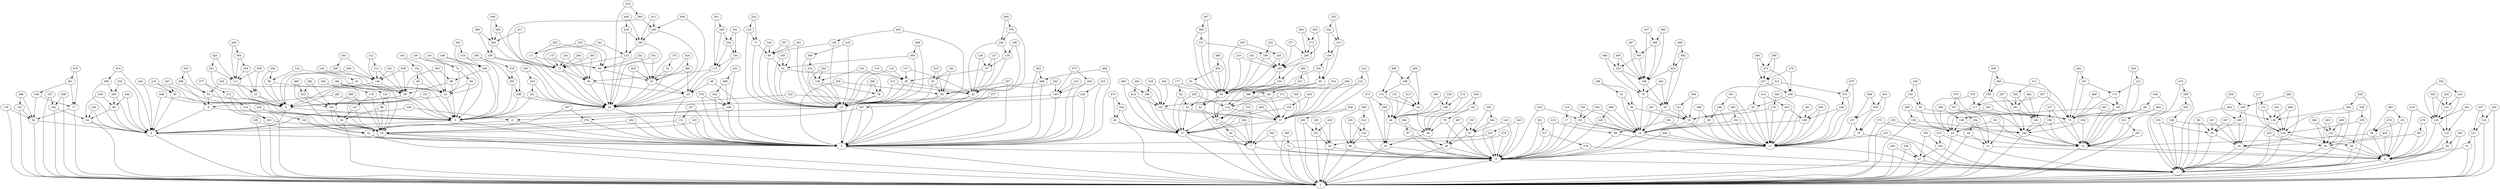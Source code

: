 digraph grafoDorogovtsevMendes_n_500 {
0;
1;
2;
3;
4;
5;
6;
7;
8;
9;
10;
11;
12;
13;
14;
15;
16;
17;
18;
19;
20;
21;
22;
23;
24;
25;
26;
27;
28;
29;
30;
31;
32;
33;
34;
35;
36;
37;
38;
39;
40;
41;
42;
43;
44;
45;
46;
47;
48;
49;
50;
51;
52;
53;
54;
55;
56;
57;
58;
59;
60;
61;
62;
63;
64;
65;
66;
67;
68;
69;
70;
71;
72;
73;
74;
75;
76;
77;
78;
79;
80;
81;
82;
83;
84;
85;
86;
87;
88;
89;
90;
91;
92;
93;
94;
95;
96;
97;
98;
99;
100;
101;
102;
103;
104;
105;
106;
107;
108;
109;
110;
111;
112;
113;
114;
115;
116;
117;
118;
119;
120;
121;
122;
123;
124;
125;
126;
127;
128;
129;
130;
131;
132;
133;
134;
135;
136;
137;
138;
139;
140;
141;
142;
143;
144;
145;
146;
147;
148;
149;
150;
151;
152;
153;
154;
155;
156;
157;
158;
159;
160;
161;
162;
163;
164;
165;
166;
167;
168;
169;
170;
171;
172;
173;
174;
175;
176;
177;
178;
179;
180;
181;
182;
183;
184;
185;
186;
187;
188;
189;
190;
191;
192;
193;
194;
195;
196;
197;
198;
199;
200;
201;
202;
203;
204;
205;
206;
207;
208;
209;
210;
211;
212;
213;
214;
215;
216;
217;
218;
219;
220;
221;
222;
223;
224;
225;
226;
227;
228;
229;
230;
231;
232;
233;
234;
235;
236;
237;
238;
239;
240;
241;
242;
243;
244;
245;
246;
247;
248;
249;
250;
251;
252;
253;
254;
255;
256;
257;
258;
259;
260;
261;
262;
263;
264;
265;
266;
267;
268;
269;
270;
271;
272;
273;
274;
275;
276;
277;
278;
279;
280;
281;
282;
283;
284;
285;
286;
287;
288;
289;
290;
291;
292;
293;
294;
295;
296;
297;
298;
299;
300;
301;
302;
303;
304;
305;
306;
307;
308;
309;
310;
311;
312;
313;
314;
315;
316;
317;
318;
319;
320;
321;
322;
323;
324;
325;
326;
327;
328;
329;
330;
331;
332;
333;
334;
335;
336;
337;
338;
339;
340;
341;
342;
343;
344;
345;
346;
347;
348;
349;
350;
351;
352;
353;
354;
355;
356;
357;
358;
359;
360;
361;
362;
363;
364;
365;
366;
367;
368;
369;
370;
371;
372;
373;
374;
375;
376;
377;
378;
379;
380;
381;
382;
383;
384;
385;
386;
387;
388;
389;
390;
391;
392;
393;
394;
395;
396;
397;
398;
399;
400;
401;
402;
403;
404;
405;
406;
407;
408;
409;
410;
411;
412;
413;
414;
415;
416;
417;
418;
419;
420;
421;
422;
423;
424;
425;
426;
427;
428;
429;
430;
431;
432;
433;
434;
435;
436;
437;
438;
439;
440;
441;
442;
443;
444;
445;
446;
447;
448;
449;
450;
451;
452;
453;
454;
455;
456;
457;
458;
459;
460;
461;
462;
463;
464;
465;
466;
467;
468;
469;
470;
471;
472;
473;
474;
475;
476;
477;
478;
479;
480;
481;
482;
483;
484;
485;
486;
487;
488;
489;
490;
491;
492;
493;
494;
495;
496;
497;
498;
499;
0 -> 1;
1 -> 2;
2 -> 0;
3 -> 2;
3 -> 0;
4 -> 3;
4 -> 2;
5 -> 4;
5 -> 3;
6 -> 1;
6 -> 2;
7 -> 2;
7 -> 0;
8 -> 5;
8 -> 4;
9 -> 5;
9 -> 4;
10 -> 8;
10 -> 5;
11 -> 0;
11 -> 1;
12 -> 6;
12 -> 2;
13 -> 6;
13 -> 2;
14 -> 11;
14 -> 0;
15 -> 5;
15 -> 3;
16 -> 3;
16 -> 2;
17 -> 14;
17 -> 0;
18 -> 11;
18 -> 1;
19 -> 14;
19 -> 11;
20 -> 19;
20 -> 14;
21 -> 4;
21 -> 3;
22 -> 15;
22 -> 3;
23 -> 13;
23 -> 2;
24 -> 5;
24 -> 3;
25 -> 24;
25 -> 3;
26 -> 2;
26 -> 0;
27 -> 7;
27 -> 2;
28 -> 6;
28 -> 1;
29 -> 2;
29 -> 0;
30 -> 28;
30 -> 1;
31 -> 8;
31 -> 5;
32 -> 25;
32 -> 24;
33 -> 2;
33 -> 0;
34 -> 16;
34 -> 2;
35 -> 8;
35 -> 4;
36 -> 33;
36 -> 0;
37 -> 27;
37 -> 7;
38 -> 22;
38 -> 15;
39 -> 13;
39 -> 6;
40 -> 25;
40 -> 24;
41 -> 31;
41 -> 8;
42 -> 3;
42 -> 2;
43 -> 37;
43 -> 27;
44 -> 15;
44 -> 3;
45 -> 27;
45 -> 2;
46 -> 31;
46 -> 8;
47 -> 1;
47 -> 2;
48 -> 36;
48 -> 33;
49 -> 25;
49 -> 3;
50 -> 7;
50 -> 2;
51 -> 6;
51 -> 2;
52 -> 38;
52 -> 15;
53 -> 44;
53 -> 15;
54 -> 4;
54 -> 2;
55 -> 9;
55 -> 5;
56 -> 19;
56 -> 14;
57 -> 50;
57 -> 7;
58 -> 12;
58 -> 2;
59 -> 8;
59 -> 5;
60 -> 14;
60 -> 11;
61 -> 56;
61 -> 14;
62 -> 57;
62 -> 7;
63 -> 62;
63 -> 57;
64 -> 4;
64 -> 2;
65 -> 39;
65 -> 6;
66 -> 6;
66 -> 1;
67 -> 26;
67 -> 0;
68 -> 52;
68 -> 15;
69 -> 31;
69 -> 5;
70 -> 32;
70 -> 24;
71 -> 68;
71 -> 15;
72 -> 2;
72 -> 0;
73 -> 40;
73 -> 24;
74 -> 23;
74 -> 13;
75 -> 69;
75 -> 31;
76 -> 20;
76 -> 14;
77 -> 54;
77 -> 2;
78 -> 15;
78 -> 3;
79 -> 36;
79 -> 0;
80 -> 30;
80 -> 1;
81 -> 6;
81 -> 1;
82 -> 19;
82 -> 11;
83 -> 64;
83 -> 4;
84 -> 6;
84 -> 2;
85 -> 23;
85 -> 13;
86 -> 2;
86 -> 0;
87 -> 26;
87 -> 0;
88 -> 34;
88 -> 16;
89 -> 74;
89 -> 13;
90 -> 32;
90 -> 24;
91 -> 63;
91 -> 62;
92 -> 43;
92 -> 27;
93 -> 48;
93 -> 36;
94 -> 74;
94 -> 23;
95 -> 63;
95 -> 57;
96 -> 59;
96 -> 5;
97 -> 38;
97 -> 22;
98 -> 11;
98 -> 0;
99 -> 59;
99 -> 8;
100 -> 95;
100 -> 63;
101 -> 37;
101 -> 27;
102 -> 24;
102 -> 3;
103 -> 63;
103 -> 57;
104 -> 37;
104 -> 27;
105 -> 74;
105 -> 13;
106 -> 14;
106 -> 11;
107 -> 11;
107 -> 1;
108 -> 76;
108 -> 20;
109 -> 21;
109 -> 3;
110 -> 38;
110 -> 15;
111 -> 10;
111 -> 8;
112 -> 81;
112 -> 6;
113 -> 40;
113 -> 25;
114 -> 37;
114 -> 27;
115 -> 88;
115 -> 16;
116 -> 17;
116 -> 14;
117 -> 74;
117 -> 23;
118 -> 66;
118 -> 1;
119 -> 71;
119 -> 15;
120 -> 84;
120 -> 6;
121 -> 51;
121 -> 2;
122 -> 99;
122 -> 59;
123 -> 19;
123 -> 14;
124 -> 121;
124 -> 2;
125 -> 120;
125 -> 6;
126 -> 97;
126 -> 22;
127 -> 97;
127 -> 22;
128 -> 73;
128 -> 40;
129 -> 78;
129 -> 15;
130 -> 118;
130 -> 1;
131 -> 16;
131 -> 3;
132 -> 54;
132 -> 2;
133 -> 73;
133 -> 24;
134 -> 75;
134 -> 31;
135 -> 94;
135 -> 23;
136 -> 97;
136 -> 22;
137 -> 38;
137 -> 22;
138 -> 100;
138 -> 95;
139 -> 23;
139 -> 13;
140 -> 67;
140 -> 0;
141 -> 125;
141 -> 120;
142 -> 103;
142 -> 63;
143 -> 41;
143 -> 31;
144 -> 113;
144 -> 25;
145 -> 15;
145 -> 3;
146 -> 59;
146 -> 8;
147 -> 34;
147 -> 16;
148 -> 68;
148 -> 15;
149 -> 13;
149 -> 2;
150 -> 149;
150 -> 2;
151 -> 93;
151 -> 48;
152 -> 86;
152 -> 0;
153 -> 14;
153 -> 0;
154 -> 46;
154 -> 31;
155 -> 67;
155 -> 26;
156 -> 75;
156 -> 31;
157 -> 18;
157 -> 11;
158 -> 77;
158 -> 54;
159 -> 153;
159 -> 14;
160 -> 52;
160 -> 15;
161 -> 34;
161 -> 16;
162 -> 64;
162 -> 2;
163 -> 42;
163 -> 3;
164 -> 154;
164 -> 31;
165 -> 114;
165 -> 37;
166 -> 21;
166 -> 4;
167 -> 29;
167 -> 2;
168 -> 118;
168 -> 1;
169 -> 111;
169 -> 10;
170 -> 70;
170 -> 32;
171 -> 90;
171 -> 24;
172 -> 130;
172 -> 118;
173 -> 105;
173 -> 74;
174 -> 93;
174 -> 48;
175 -> 73;
175 -> 40;
176 -> 147;
176 -> 16;
177 -> 92;
177 -> 43;
178 -> 54;
178 -> 2;
179 -> 19;
179 -> 11;
180 -> 30;
180 -> 28;
181 -> 101;
181 -> 37;
182 -> 149;
182 -> 13;
183 -> 16;
183 -> 3;
184 -> 115;
184 -> 16;
185 -> 133;
185 -> 24;
186 -> 48;
186 -> 36;
187 -> 162;
187 -> 2;
188 -> 61;
188 -> 56;
189 -> 142;
189 -> 63;
190 -> 96;
190 -> 5;
191 -> 79;
191 -> 36;
192 -> 53;
192 -> 44;
193 -> 14;
193 -> 11;
194 -> 58;
194 -> 12;
195 -> 117;
195 -> 74;
196 -> 136;
196 -> 22;
197 -> 173;
197 -> 74;
198 -> 174;
198 -> 93;
199 -> 149;
199 -> 13;
200 -> 167;
200 -> 2;
201 -> 125;
201 -> 120;
202 -> 167;
202 -> 29;
203 -> 16;
203 -> 2;
204 -> 141;
204 -> 125;
205 -> 114;
205 -> 27;
206 -> 82;
206 -> 11;
207 -> 35;
207 -> 8;
208 -> 55;
208 -> 9;
209 -> 146;
209 -> 8;
210 -> 141;
210 -> 125;
211 -> 173;
211 -> 74;
212 -> 146;
212 -> 59;
213 -> 138;
213 -> 95;
214 -> 203;
214 -> 2;
215 -> 38;
215 -> 15;
216 -> 145;
216 -> 3;
217 -> 172;
217 -> 118;
218 -> 35;
218 -> 8;
219 -> 142;
219 -> 63;
220 -> 152;
220 -> 86;
221 -> 181;
221 -> 37;
222 -> 221;
222 -> 37;
223 -> 108;
223 -> 76;
224 -> 153;
224 -> 0;
225 -> 171;
225 -> 90;
226 -> 14;
226 -> 0;
227 -> 199;
227 -> 13;
228 -> 16;
228 -> 2;
229 -> 118;
229 -> 66;
230 -> 47;
230 -> 1;
231 -> 189;
231 -> 63;
232 -> 145;
232 -> 15;
233 -> 149;
233 -> 2;
234 -> 144;
234 -> 113;
235 -> 24;
235 -> 3;
236 -> 99;
236 -> 8;
237 -> 206;
237 -> 82;
238 -> 186;
238 -> 48;
239 -> 180;
239 -> 28;
240 -> 136;
240 -> 22;
241 -> 142;
241 -> 63;
242 -> 213;
242 -> 138;
243 -> 35;
243 -> 4;
244 -> 67;
244 -> 0;
245 -> 142;
245 -> 63;
246 -> 60;
246 -> 11;
247 -> 30;
247 -> 28;
248 -> 106;
248 -> 11;
249 -> 142;
249 -> 103;
250 -> 83;
250 -> 4;
251 -> 24;
251 -> 5;
252 -> 90;
252 -> 32;
253 -> 251;
253 -> 24;
254 -> 129;
254 -> 15;
255 -> 189;
255 -> 142;
256 -> 135;
256 -> 94;
257 -> 194;
257 -> 12;
258 -> 239;
258 -> 180;
259 -> 73;
259 -> 24;
260 -> 259;
260 -> 73;
261 -> 111;
261 -> 8;
262 -> 242;
262 -> 213;
263 -> 168;
263 -> 1;
264 -> 73;
264 -> 40;
265 -> 185;
265 -> 24;
266 -> 260;
266 -> 73;
267 -> 30;
267 -> 28;
268 -> 239;
268 -> 28;
269 -> 181;
269 -> 37;
270 -> 237;
270 -> 206;
271 -> 237;
271 -> 206;
272 -> 214;
272 -> 203;
273 -> 249;
273 -> 142;
274 -> 186;
274 -> 48;
275 -> 248;
275 -> 11;
276 -> 42;
276 -> 3;
277 -> 249;
277 -> 142;
278 -> 0;
278 -> 1;
279 -> 29;
279 -> 0;
280 -> 47;
280 -> 2;
281 -> 106;
281 -> 11;
282 -> 27;
282 -> 7;
283 -> 245;
283 -> 63;
284 -> 87;
284 -> 26;
285 -> 193;
285 -> 11;
286 -> 114;
286 -> 37;
287 -> 13;
287 -> 2;
288 -> 44;
288 -> 3;
289 -> 150;
289 -> 149;
290 -> 271;
290 -> 237;
291 -> 182;
291 -> 149;
292 -> 16;
292 -> 3;
293 -> 145;
293 -> 3;
294 -> 191;
294 -> 36;
295 -> 124;
295 -> 2;
296 -> 132;
296 -> 54;
297 -> 291;
297 -> 149;
298 -> 24;
298 -> 5;
299 -> 48;
299 -> 33;
300 -> 223;
300 -> 108;
301 -> 246;
301 -> 11;
302 -> 291;
302 -> 182;
303 -> 230;
303 -> 47;
304 -> 176;
304 -> 16;
305 -> 74;
305 -> 23;
306 -> 101;
306 -> 27;
307 -> 117;
307 -> 74;
308 -> 162;
308 -> 2;
309 -> 263;
309 -> 1;
310 -> 190;
310 -> 5;
311 -> 302;
311 -> 182;
312 -> 212;
312 -> 146;
313 -> 235;
313 -> 3;
314 -> 129;
314 -> 15;
315 -> 275;
315 -> 11;
316 -> 152;
316 -> 86;
317 -> 278;
317 -> 0;
318 -> 306;
318 -> 101;
319 -> 57;
319 -> 7;
320 -> 141;
320 -> 125;
321 -> 287;
321 -> 13;
322 -> 317;
322 -> 0;
323 -> 161;
323 -> 16;
324 -> 119;
324 -> 71;
325 -> 3;
325 -> 0;
326 -> 44;
326 -> 3;
327 -> 131;
327 -> 3;
328 -> 89;
328 -> 13;
329 -> 211;
329 -> 74;
330 -> 253;
330 -> 24;
331 -> 8;
331 -> 5;
332 -> 129;
332 -> 78;
333 -> 250;
333 -> 4;
334 -> 55;
334 -> 5;
335 -> 30;
335 -> 1;
336 -> 47;
336 -> 2;
337 -> 44;
337 -> 3;
338 -> 149;
338 -> 13;
339 -> 229;
339 -> 118;
340 -> 179;
340 -> 11;
341 -> 133;
341 -> 73;
342 -> 7;
342 -> 0;
343 -> 76;
343 -> 20;
344 -> 45;
344 -> 27;
345 -> 68;
345 -> 15;
346 -> 195;
346 -> 74;
347 -> 276;
347 -> 3;
348 -> 190;
348 -> 5;
349 -> 234;
349 -> 113;
350 -> 298;
350 -> 5;
351 -> 90;
351 -> 32;
352 -> 109;
352 -> 3;
353 -> 73;
353 -> 40;
354 -> 208;
354 -> 55;
355 -> 244;
355 -> 67;
356 -> 210;
356 -> 125;
357 -> 68;
357 -> 52;
358 -> 78;
358 -> 15;
359 -> 106;
359 -> 11;
360 -> 265;
360 -> 24;
361 -> 349;
361 -> 113;
362 -> 130;
362 -> 1;
363 -> 96;
363 -> 59;
364 -> 169;
364 -> 111;
365 -> 273;
365 -> 249;
366 -> 300;
366 -> 108;
367 -> 81;
367 -> 6;
368 -> 139;
368 -> 23;
369 -> 314;
369 -> 15;
370 -> 350;
370 -> 298;
371 -> 43;
371 -> 37;
372 -> 23;
372 -> 2;
373 -> 293;
373 -> 145;
374 -> 117;
374 -> 23;
375 -> 230;
375 -> 1;
376 -> 257;
376 -> 12;
377 -> 272;
377 -> 203;
378 -> 109;
378 -> 3;
379 -> 240;
379 -> 22;
380 -> 231;
380 -> 63;
381 -> 68;
381 -> 15;
382 -> 323;
382 -> 161;
383 -> 310;
383 -> 190;
384 -> 112;
384 -> 81;
385 -> 32;
385 -> 25;
386 -> 271;
386 -> 237;
387 -> 300;
387 -> 108;
388 -> 60;
388 -> 14;
389 -> 260;
389 -> 259;
390 -> 72;
390 -> 2;
391 -> 98;
391 -> 11;
392 -> 153;
392 -> 14;
393 -> 273;
393 -> 249;
394 -> 123;
394 -> 19;
395 -> 370;
395 -> 350;
396 -> 250;
396 -> 4;
397 -> 276;
397 -> 42;
398 -> 352;
398 -> 109;
399 -> 186;
399 -> 48;
400 -> 223;
400 -> 108;
401 -> 209;
401 -> 146;
402 -> 148;
402 -> 15;
403 -> 28;
403 -> 6;
404 -> 321;
404 -> 13;
405 -> 84;
405 -> 2;
406 -> 52;
406 -> 15;
407 -> 19;
407 -> 14;
408 -> 379;
408 -> 240;
409 -> 112;
409 -> 81;
410 -> 106;
410 -> 11;
411 -> 265;
411 -> 185;
412 -> 410;
412 -> 11;
413 -> 93;
413 -> 48;
414 -> 101;
414 -> 27;
415 -> 53;
415 -> 44;
416 -> 185;
416 -> 133;
417 -> 260;
417 -> 73;
418 -> 369;
418 -> 15;
419 -> 125;
419 -> 6;
420 -> 261;
420 -> 111;
421 -> 146;
421 -> 59;
422 -> 360;
422 -> 24;
423 -> 108;
423 -> 20;
424 -> 385;
424 -> 32;
425 -> 81;
425 -> 1;
426 -> 104;
426 -> 37;
427 -> 286;
427 -> 114;
428 -> 364;
428 -> 111;
429 -> 167;
429 -> 29;
430 -> 157;
430 -> 18;
431 -> 398;
431 -> 109;
432 -> 286;
432 -> 37;
433 -> 98;
433 -> 0;
434 -> 181;
434 -> 101;
435 -> 171;
435 -> 90;
436 -> 163;
436 -> 42;
437 -> 124;
437 -> 121;
438 -> 146;
438 -> 59;
439 -> 83;
439 -> 64;
440 -> 416;
440 -> 185;
441 -> 130;
441 -> 118;
442 -> 197;
442 -> 74;
443 -> 325;
443 -> 0;
444 -> 83;
444 -> 4;
445 -> 64;
445 -> 4;
446 -> 11;
446 -> 0;
447 -> 139;
447 -> 13;
448 -> 8;
448 -> 4;
449 -> 266;
449 -> 260;
450 -> 362;
450 -> 1;
451 -> 234;
451 -> 144;
452 -> 288;
452 -> 3;
453 -> 91;
453 -> 63;
454 -> 265;
454 -> 24;
455 -> 32;
455 -> 24;
456 -> 200;
456 -> 2;
457 -> 366;
457 -> 108;
458 -> 111;
458 -> 10;
459 -> 346;
459 -> 195;
460 -> 323;
460 -> 161;
461 -> 158;
461 -> 77;
462 -> 423;
462 -> 20;
463 -> 112;
463 -> 81;
464 -> 130;
464 -> 1;
465 -> 37;
465 -> 27;
466 -> 226;
466 -> 14;
467 -> 67;
467 -> 26;
468 -> 288;
468 -> 3;
469 -> 223;
469 -> 76;
470 -> 461;
470 -> 77;
471 -> 299;
471 -> 33;
472 -> 22;
472 -> 15;
473 -> 309;
473 -> 1;
474 -> 396;
474 -> 4;
475 -> 275;
475 -> 11;
476 -> 344;
476 -> 45;
477 -> 347;
477 -> 3;
478 -> 39;
478 -> 6;
479 -> 367;
479 -> 6;
480 -> 453;
480 -> 63;
481 -> 9;
481 -> 5;
482 -> 291;
482 -> 182;
483 -> 366;
483 -> 108;
484 -> 414;
484 -> 101;
485 -> 306;
485 -> 27;
486 -> 130;
486 -> 118;
487 -> 65;
487 -> 39;
488 -> 406;
488 -> 15;
489 -> 105;
489 -> 74;
490 -> 161;
490 -> 16;
491 -> 430;
491 -> 18;
492 -> 427;
492 -> 286;
493 -> 146;
493 -> 8;
494 -> 198;
494 -> 93;
495 -> 316;
495 -> 86;
496 -> 430;
496 -> 157;
497 -> 380;
497 -> 63;
498 -> 462;
498 -> 423;
499 -> 198;
499 -> 174;
}